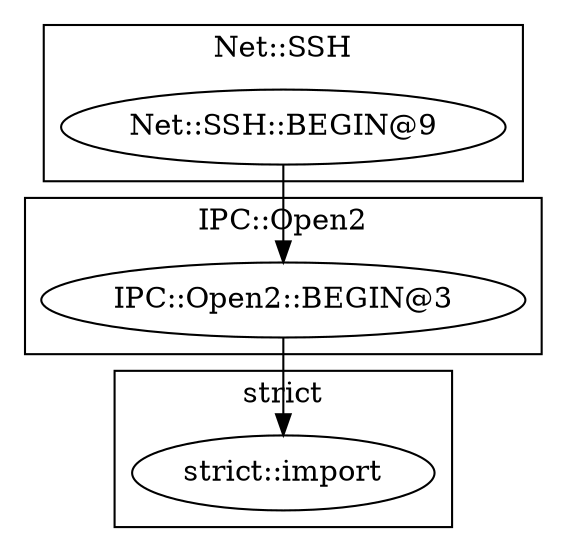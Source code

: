 digraph {
graph [overlap=false]
subgraph cluster_IPC_Open2 {
	label="IPC::Open2";
	"IPC::Open2::BEGIN@3";
}
subgraph cluster_Net_SSH {
	label="Net::SSH";
	"Net::SSH::BEGIN@9";
}
subgraph cluster_strict {
	label="strict";
	"strict::import";
}
"IPC::Open2::BEGIN@3" -> "strict::import";
"Net::SSH::BEGIN@9" -> "IPC::Open2::BEGIN@3";
}
